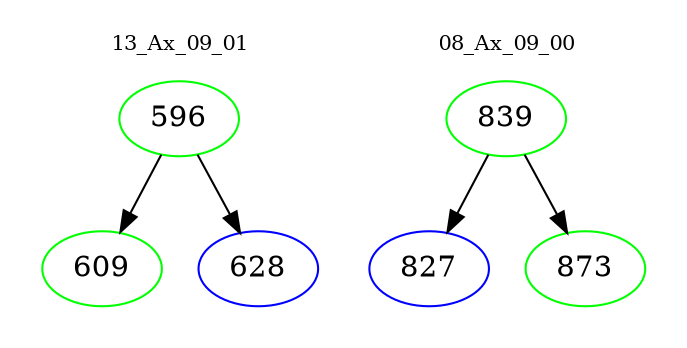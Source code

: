 digraph{
subgraph cluster_0 {
color = white
label = "13_Ax_09_01";
fontsize=10;
T0_596 [label="596", color="green"]
T0_596 -> T0_609 [color="black"]
T0_609 [label="609", color="green"]
T0_596 -> T0_628 [color="black"]
T0_628 [label="628", color="blue"]
}
subgraph cluster_1 {
color = white
label = "08_Ax_09_00";
fontsize=10;
T1_839 [label="839", color="green"]
T1_839 -> T1_827 [color="black"]
T1_827 [label="827", color="blue"]
T1_839 -> T1_873 [color="black"]
T1_873 [label="873", color="green"]
}
}
